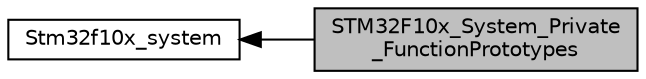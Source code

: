 digraph "STM32F10x_System_Private_FunctionPrototypes"
{
  edge [fontname="Helvetica",fontsize="10",labelfontname="Helvetica",labelfontsize="10"];
  node [fontname="Helvetica",fontsize="10",shape=box];
  rankdir=LR;
  Node1 [label="STM32F10x_System_Private\l_FunctionPrototypes",height=0.2,width=0.4,color="black", fillcolor="grey75", style="filled", fontcolor="black",tooltip=" "];
  Node2 [label="Stm32f10x_system",height=0.2,width=0.4,color="black", fillcolor="white", style="filled",URL="$group__stm32f10x__system.html",tooltip=" "];
  Node2->Node1 [shape=plaintext, dir="back", style="solid"];
}
